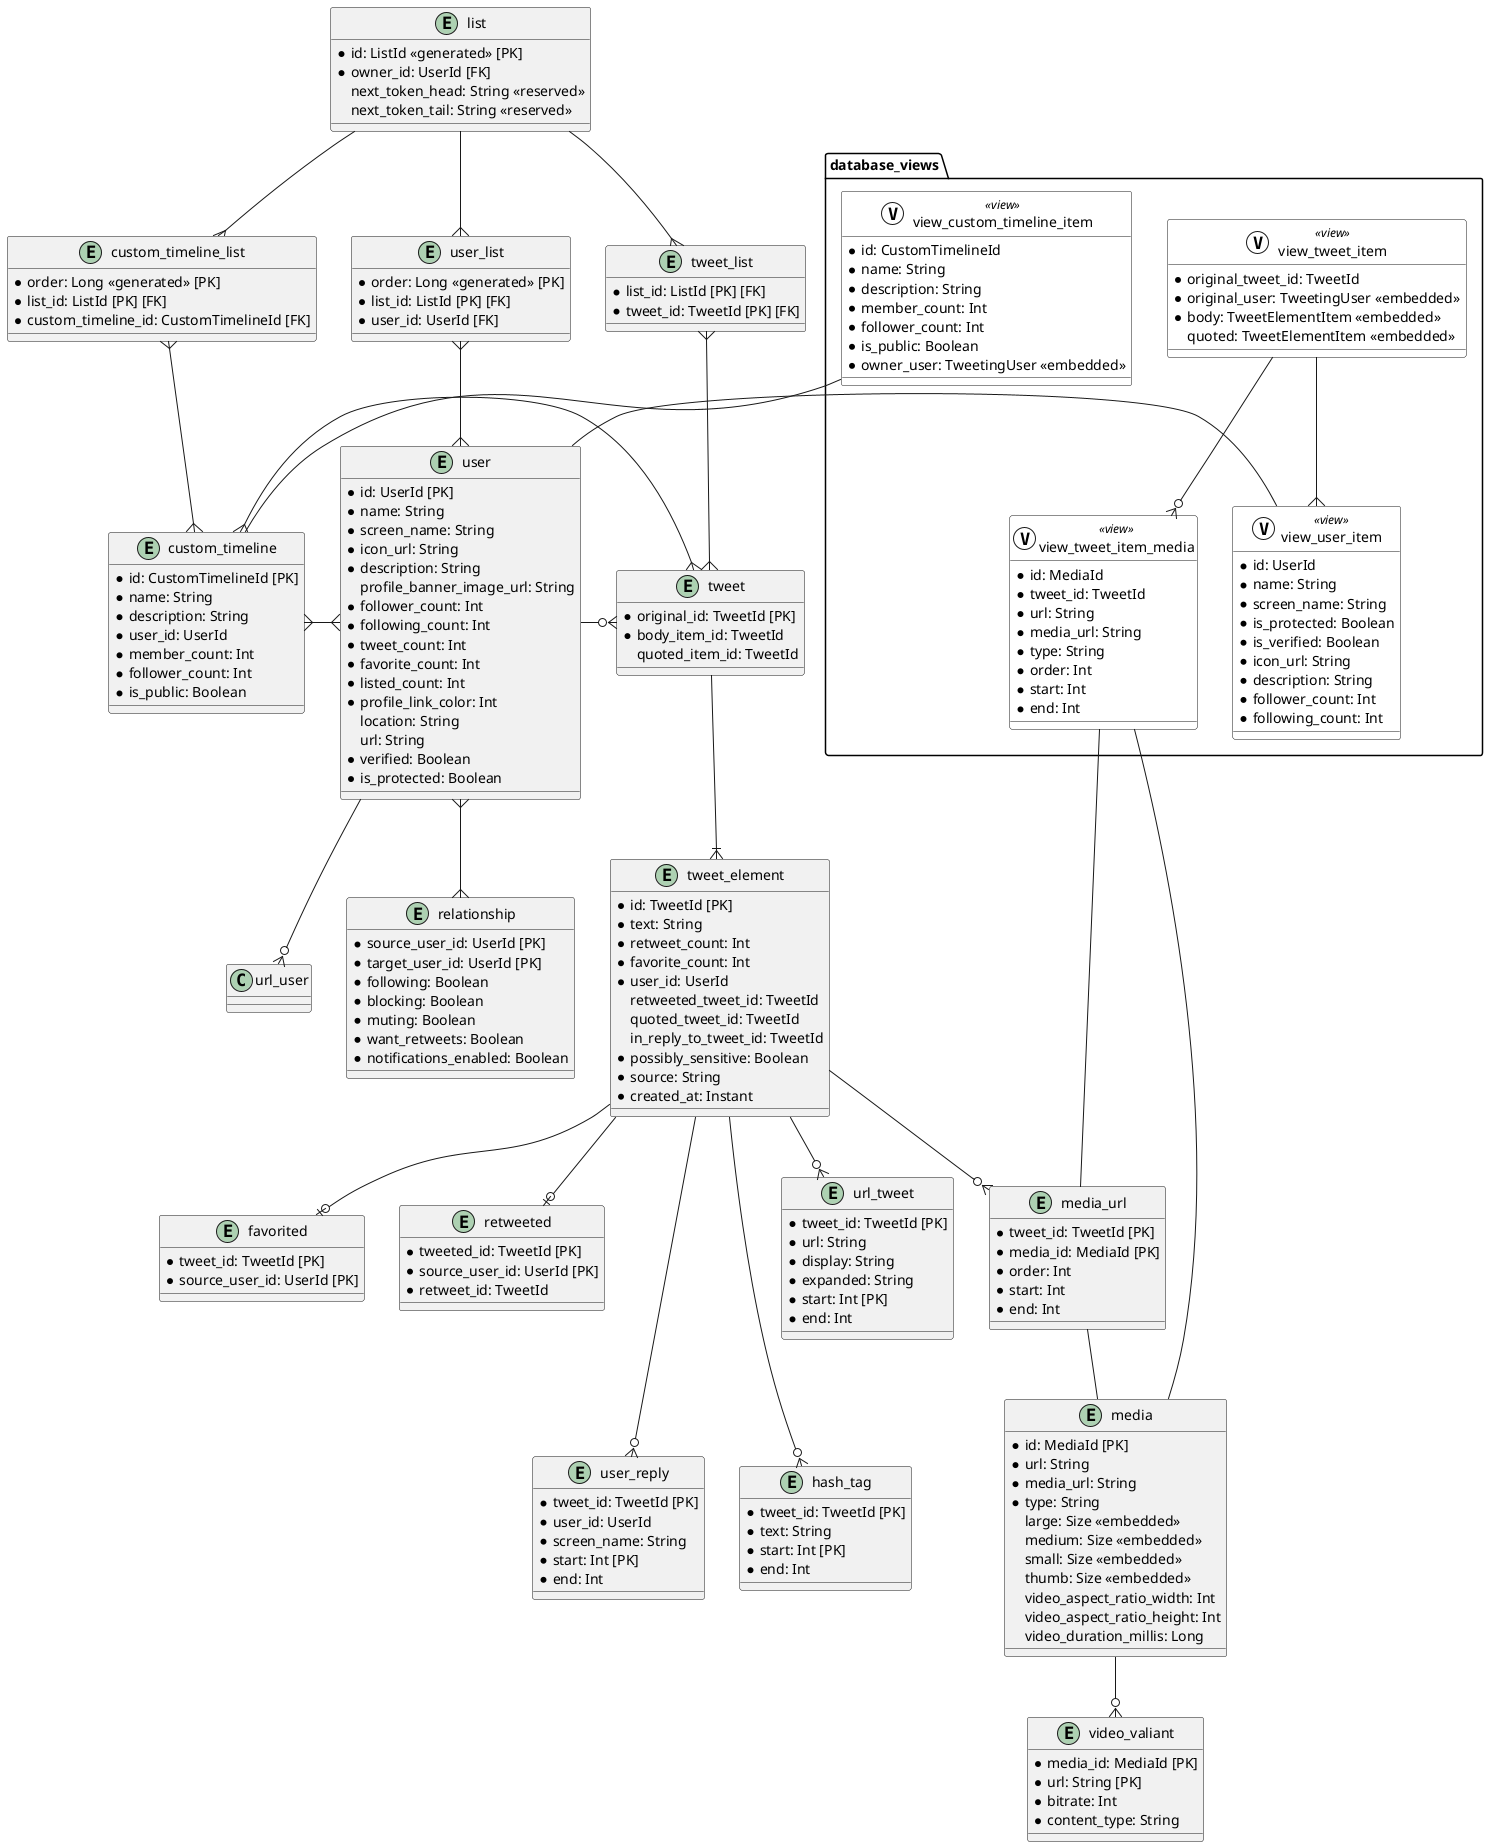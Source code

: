 @startuml

skinparam class {
  BackgroundColor<<view>> white
}

entity media {
  * id: MediaId [PK]
  * url: String
  * media_url: String
  * type: String
  large: Size <<embedded>>
  medium: Size <<embedded>>
  small: Size <<embedded>>
  thumb: Size <<embedded>>
  video_aspect_ratio_width: Int
  video_aspect_ratio_height: Int
  video_duration_millis: Long
}

entity video_valiant {
  * media_id: MediaId [PK]
  * url: String [PK]
  * bitrate: Int
  * content_type: String
}

entity media_url {
  * tweet_id: TweetId [PK]
  * media_id: MediaId [PK]
  * order: Int
  * start: Int
  * end: Int
}

entity custom_timeline {
  * id: CustomTimelineId [PK]
  * name: String
  * description: String
  * user_id: UserId
  * member_count: Int
  * follower_count: Int
  * is_public: Boolean
}

entity custom_timeline_list {
  * order: Long <<generated>> [PK]
  * list_id: ListId [PK] [FK]
  * custom_timeline_id: CustomTimelineId [FK]
}

entity relationship {
  * source_user_id: UserId [PK]
  * target_user_id: UserId [PK]
  * following: Boolean
  * blocking: Boolean
  * muting: Boolean
  * want_retweets: Boolean
  * notifications_enabled: Boolean
}

entity tweet_element {
  * id: TweetId [PK]
  * text: String
  * retweet_count: Int
  * favorite_count: Int
  * user_id: UserId
  retweeted_tweet_id: TweetId
  quoted_tweet_id: TweetId
  in_reply_to_tweet_id: TweetId
  * possibly_sensitive: Boolean
  * source: String
  * created_at: Instant
}

entity user_reply {
  * tweet_id: TweetId [PK]
  * user_id: UserId
  * screen_name: String
  * start: Int [PK]
  * end: Int
}

entity hash_tag {
  * tweet_id: TweetId [PK]
  * text: String
  * start: Int [PK]
  * end: Int
}

entity tweet {
  * original_id: TweetId [PK]
  * body_item_id: TweetId
  quoted_item_id: TweetId
}

entity tweet_list {
  * list_id: ListId [PK] [FK]
  * tweet_id: TweetId [PK] [FK]
}

entity url_tweet {
  * tweet_id: TweetId [PK]
  * url: String
  * display: String
  * expanded: String
  * start: Int [PK]
  * end: Int
}

entity user {
  * id: UserId [PK]
  * name: String
  * screen_name: String
  * icon_url: String
  * description: String
  profile_banner_image_url: String
  * follower_count: Int
  * following_count: Int
  * tweet_count: Int
  * favorite_count: Int
  * listed_count: Int
  * profile_link_color: Int
  location: String
  url: String
  * verified: Boolean
  * is_protected: Boolean
}

entity user_list {
  * order: Long <<generated>> [PK]
  * list_id: ListId [PK] [FK]
  * user_id: UserId [FK]
}

entity favorited {
  * tweet_id: TweetId [PK]
  * source_user_id: UserId [PK]
}

entity retweeted {
  * tweeted_id: TweetId [PK]
  * source_user_id: UserId [PK]
  * retweet_id: TweetId
}

entity list {
  * id: ListId <<generated>> [PK]
  * owner_id: UserId [FK]
  next_token_head: String <<reserved>>
  next_token_tail: String <<reserved>>
}

list --{ tweet_list
list --{ user_list
list --{ custom_timeline_list

tweet_list }--{ tweet
tweet --|{ tweet_element
tweet_element --o{ media_url
tweet_element --o{ url_tweet
tweet_element ---o{ user_reply
tweet_element ---o{ hash_tag
tweet_element --o| favorited
tweet_element --o| retweeted

media_url -- media
media --o{ video_valiant

user_list }--{ user
user }--{ relationship
user --o{ url_user
user -o{ tweet

custom_timeline_list }--{ custom_timeline
custom_timeline }-{ user
custom_timeline }-{ tweet

package database_views {
  entity view_tweet_item << (V, #ffffff) view >> {
    * original_tweet_id: TweetId
    * original_user: TweetingUser <<embedded>>
    * body: TweetElementItem <<embedded>>
    quoted: TweetElementItem <<embedded>>
  }

  entity view_tweet_item_media << (V, #ffffff) view >> {
    * id: MediaId
    * tweet_id: TweetId
    * url: String
    * media_url: String
    * type: String
    * order: Int
    * start: Int
    * end: Int
  }

  entity view_custom_timeline_item << (V, #ffffff) view >> {
    * id: CustomTimelineId
    * name: String
    * description: String
    * member_count: Int
    * follower_count: Int
    * is_public: Boolean
    * owner_user: TweetingUser <<embedded>>
  }

  entity view_user_item << (V, #ffffff) view >> {
    * id: UserId
    * name: String
    * screen_name: String
    * is_protected: Boolean
    * is_verified: Boolean
    * icon_url: String
    * description: String
    * follower_count: Int
    * following_count: Int
  }

  view_tweet_item --{ view_user_item
  view_tweet_item --o{ view_tweet_item_media

  view_tweet_item_media - media_url
  view_tweet_item_media - media

  view_custom_timeline_item - custom_timeline

  view_user_item - user
}

@enduml
